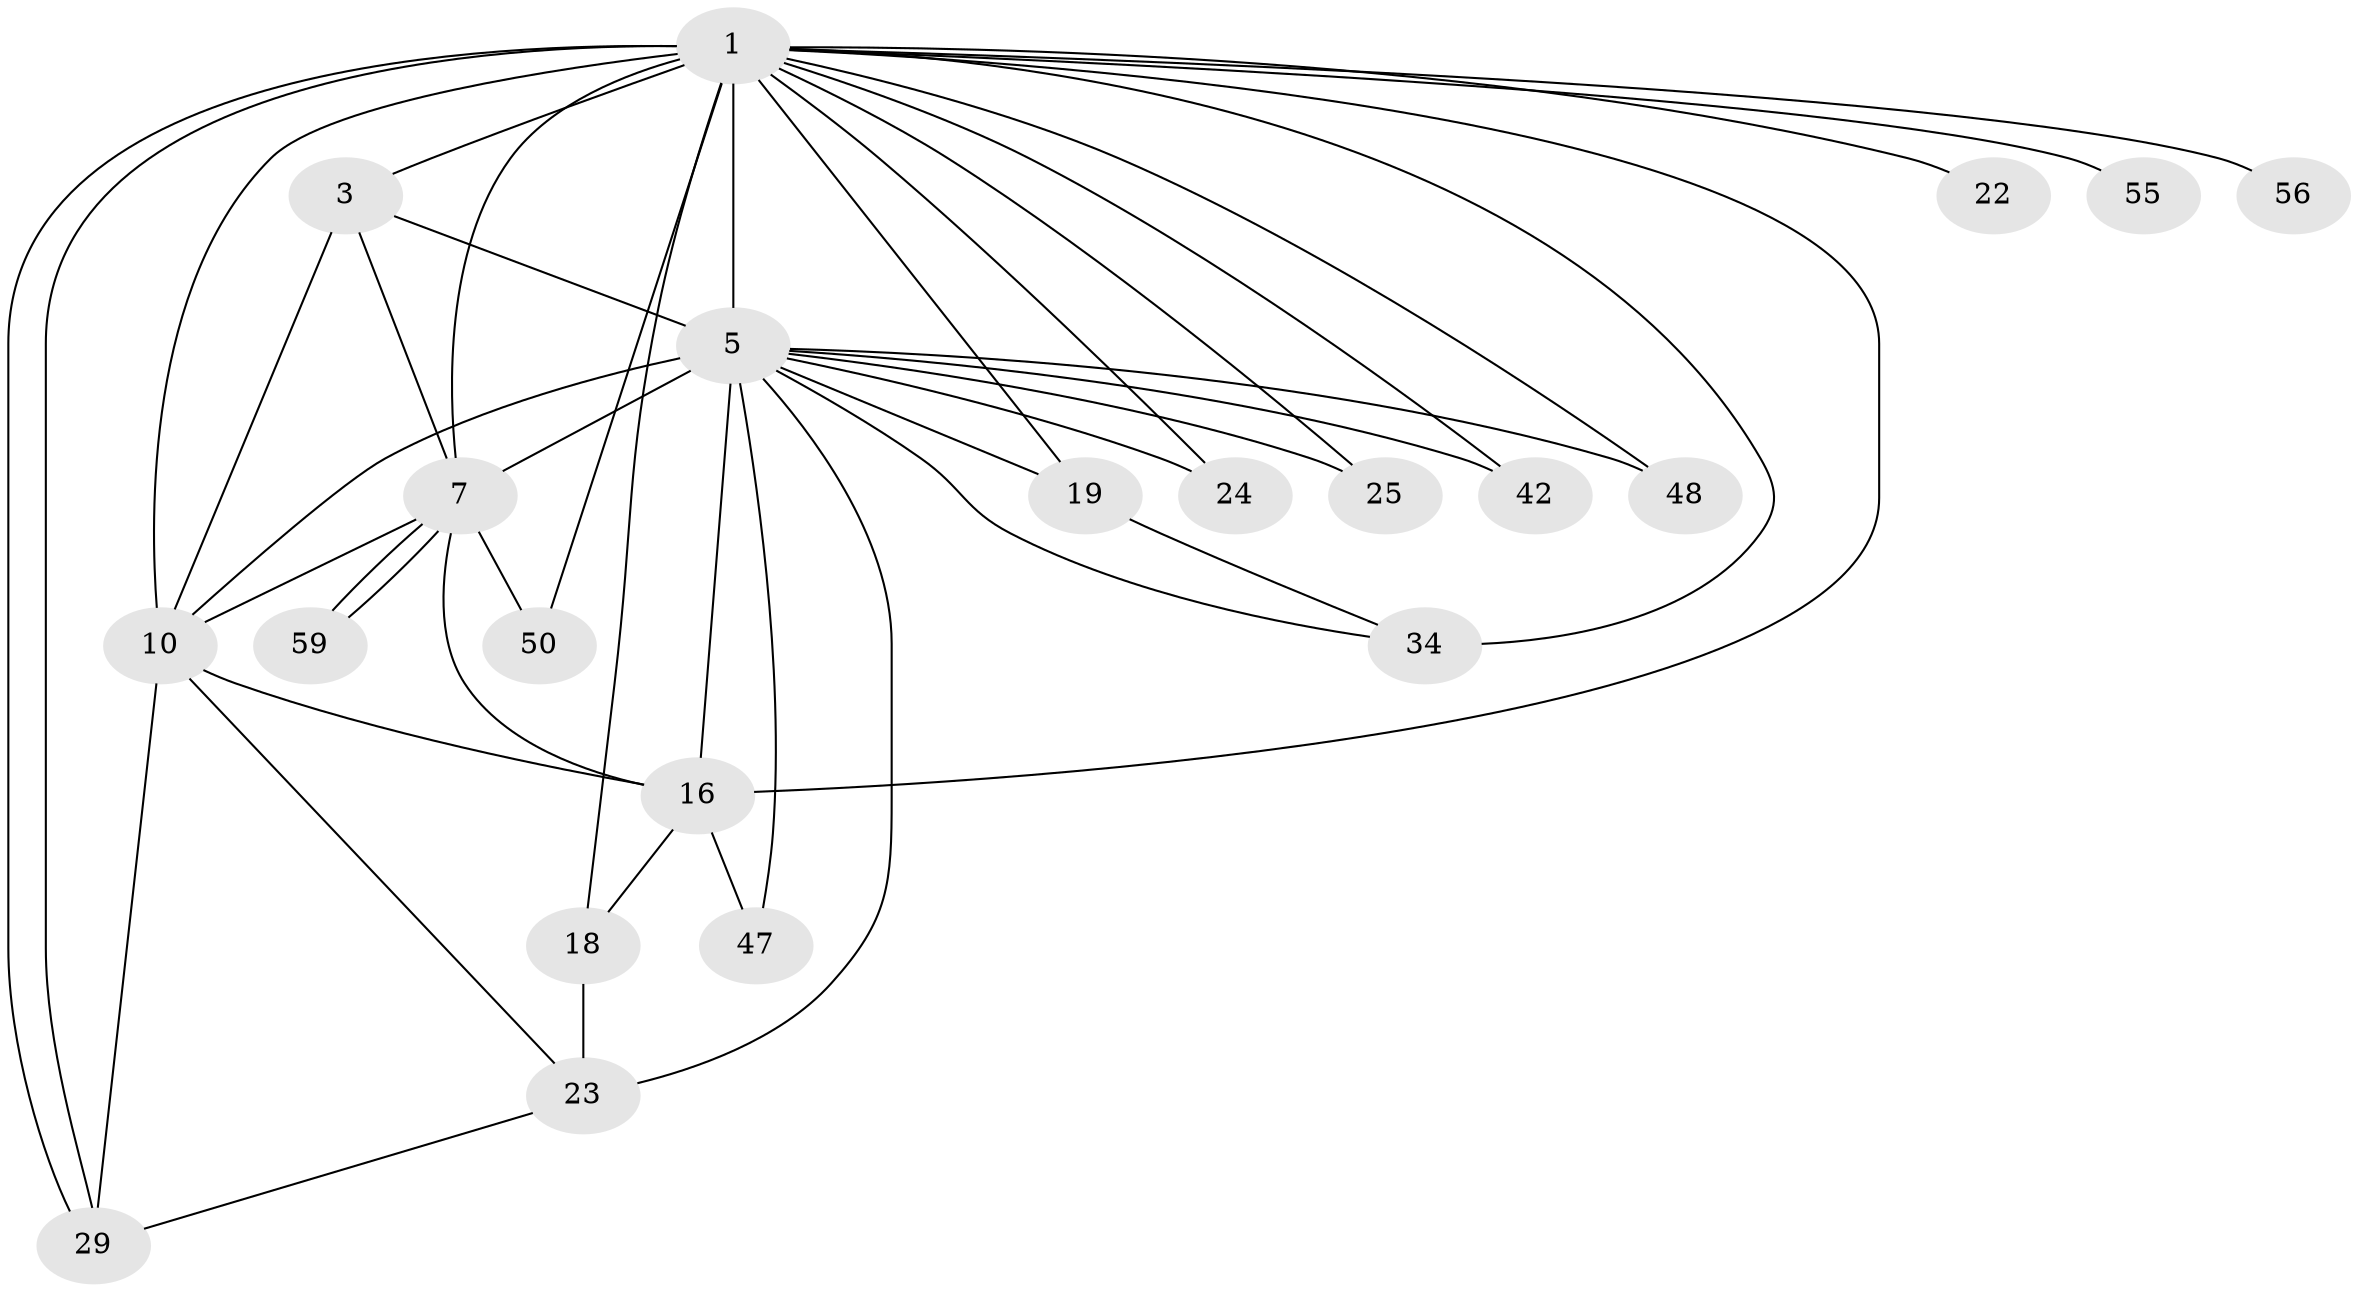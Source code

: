 // original degree distribution, {21: 0.0273972602739726, 17: 0.0410958904109589, 13: 0.0136986301369863, 22: 0.0136986301369863, 14: 0.0136986301369863, 18: 0.0136986301369863, 20: 0.0136986301369863, 3: 0.1917808219178082, 2: 0.5616438356164384, 5: 0.0547945205479452, 6: 0.0136986301369863, 4: 0.0410958904109589}
// Generated by graph-tools (version 1.1) at 2025/17/03/04/25 18:17:50]
// undirected, 21 vertices, 45 edges
graph export_dot {
graph [start="1"]
  node [color=gray90,style=filled];
  1 [super="+49+26+2+11+4"];
  3;
  5 [super="+9+12+72+69+41+6+44+14+61+37+13+30"];
  7;
  10 [super="+15+70+27"];
  16 [super="+17+35+38"];
  18 [super="+67"];
  19;
  22;
  23 [super="+36"];
  24;
  25;
  29 [super="+40+53"];
  34 [super="+54"];
  42;
  47;
  48;
  50 [super="+65"];
  55;
  56;
  59;
  1 -- 3 [weight=5];
  1 -- 5 [weight=21];
  1 -- 7 [weight=5];
  1 -- 10 [weight=6];
  1 -- 22 [weight=2];
  1 -- 29;
  1 -- 29;
  1 -- 34 [weight=2];
  1 -- 55 [weight=2];
  1 -- 56 [weight=2];
  1 -- 18 [weight=2];
  1 -- 16;
  1 -- 50;
  1 -- 42;
  1 -- 48;
  1 -- 19;
  1 -- 24;
  1 -- 25;
  3 -- 5 [weight=5];
  3 -- 7;
  3 -- 10 [weight=2];
  5 -- 7 [weight=4];
  5 -- 10 [weight=8];
  5 -- 19;
  5 -- 23 [weight=2];
  5 -- 24;
  5 -- 16 [weight=3];
  5 -- 34;
  5 -- 42;
  5 -- 47;
  5 -- 25;
  5 -- 48;
  7 -- 10 [weight=2];
  7 -- 50 [weight=2];
  7 -- 59;
  7 -- 59;
  7 -- 16;
  10 -- 16;
  10 -- 23;
  10 -- 29;
  16 -- 18;
  16 -- 47;
  18 -- 23;
  19 -- 34;
  23 -- 29;
}

